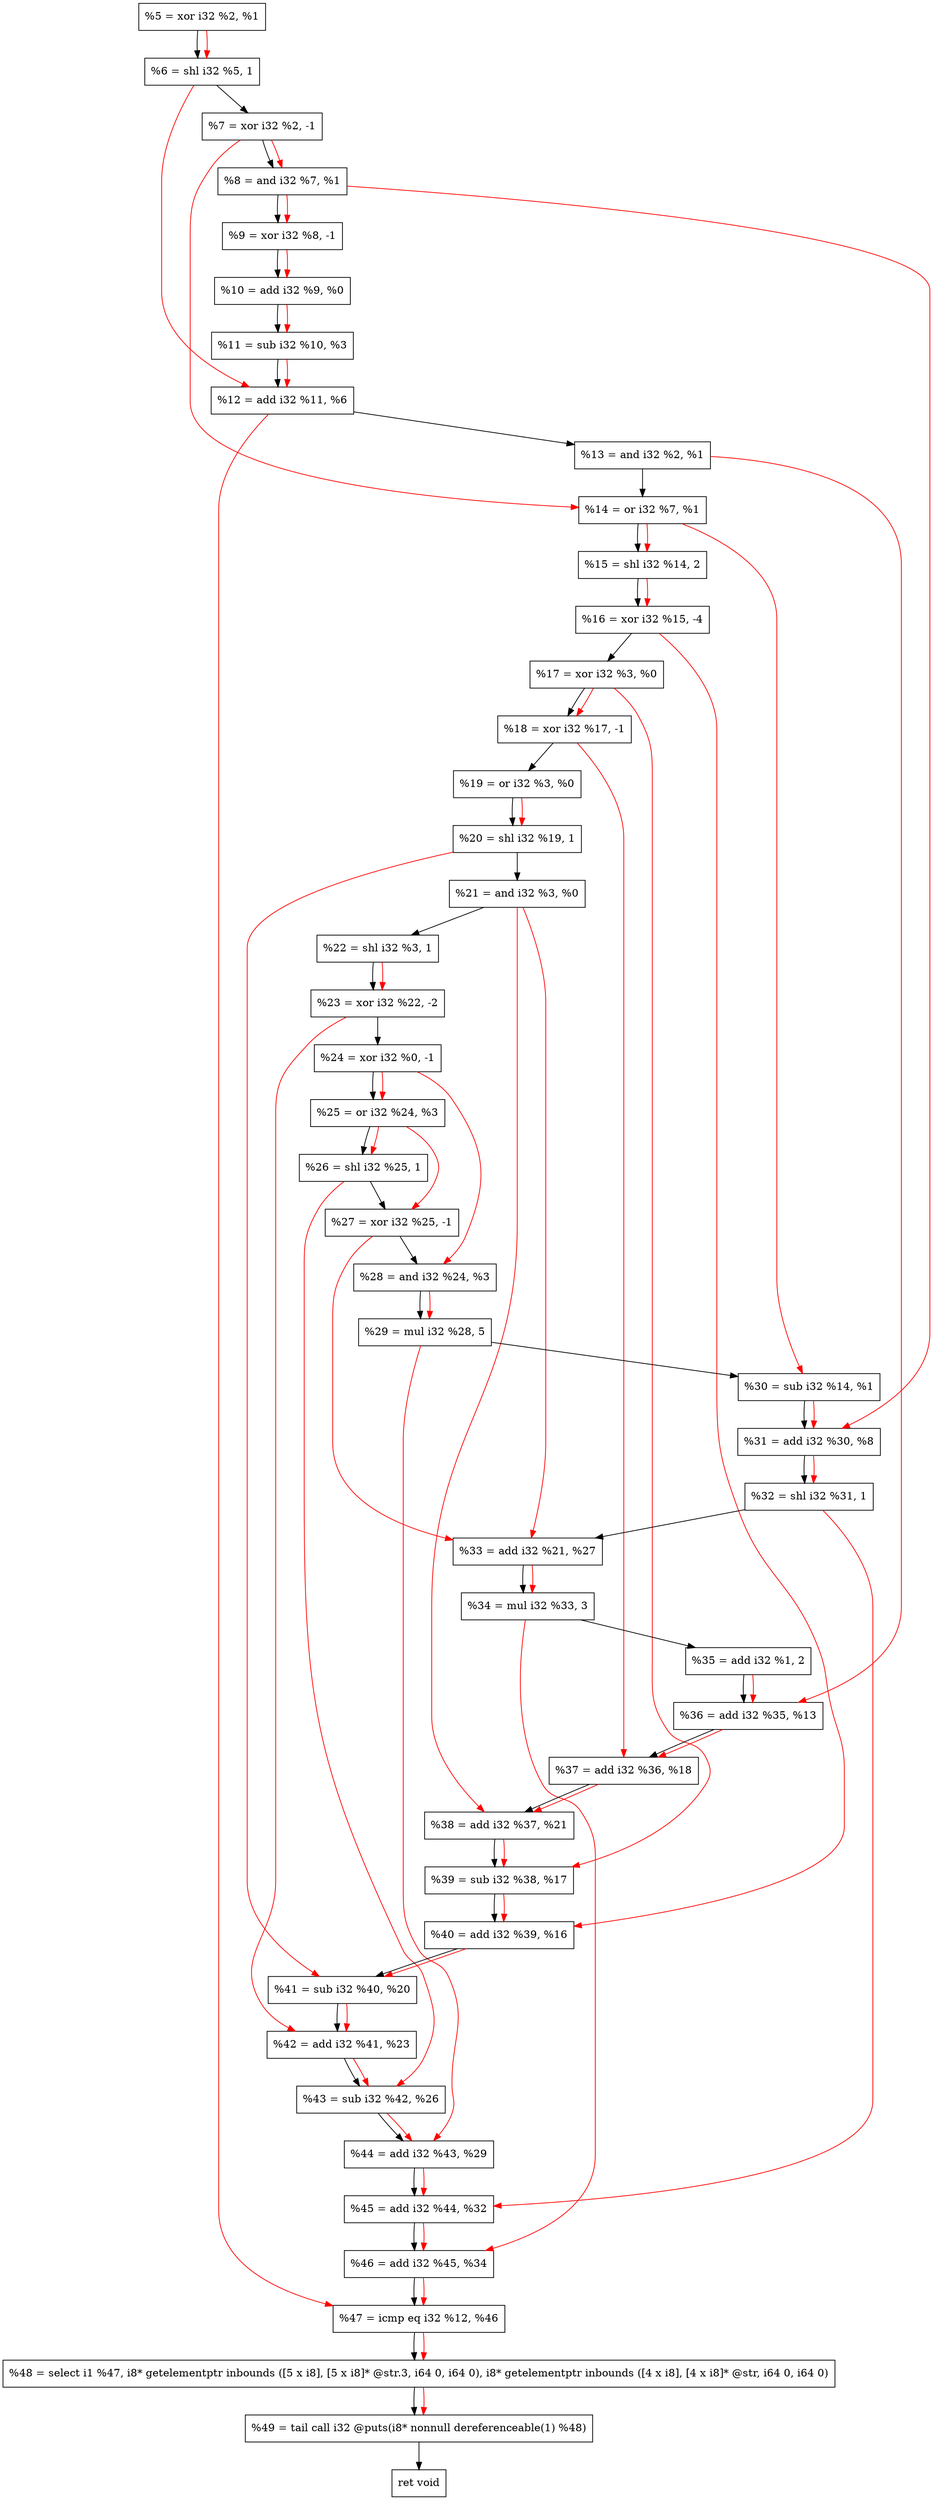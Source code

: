 digraph "DFG for'crackme' function" {
	Node0x19d9ba0[shape=record, label="  %5 = xor i32 %2, %1"];
	Node0x19da220[shape=record, label="  %6 = shl i32 %5, 1"];
	Node0x19da2c0[shape=record, label="  %7 = xor i32 %2, -1"];
	Node0x19da330[shape=record, label="  %8 = and i32 %7, %1"];
	Node0x19da3a0[shape=record, label="  %9 = xor i32 %8, -1"];
	Node0x19da410[shape=record, label="  %10 = add i32 %9, %0"];
	Node0x19da480[shape=record, label="  %11 = sub i32 %10, %3"];
	Node0x19da4f0[shape=record, label="  %12 = add i32 %11, %6"];
	Node0x19da560[shape=record, label="  %13 = and i32 %2, %1"];
	Node0x19da5d0[shape=record, label="  %14 = or i32 %7, %1"];
	Node0x19da670[shape=record, label="  %15 = shl i32 %14, 2"];
	Node0x19da710[shape=record, label="  %16 = xor i32 %15, -4"];
	Node0x19da780[shape=record, label="  %17 = xor i32 %3, %0"];
	Node0x19da7f0[shape=record, label="  %18 = xor i32 %17, -1"];
	Node0x19da860[shape=record, label="  %19 = or i32 %3, %0"];
	Node0x19da8d0[shape=record, label="  %20 = shl i32 %19, 1"];
	Node0x19da940[shape=record, label="  %21 = and i32 %3, %0"];
	Node0x19da9b0[shape=record, label="  %22 = shl i32 %3, 1"];
	Node0x19daa50[shape=record, label="  %23 = xor i32 %22, -2"];
	Node0x19daac0[shape=record, label="  %24 = xor i32 %0, -1"];
	Node0x19dab30[shape=record, label="  %25 = or i32 %24, %3"];
	Node0x19daba0[shape=record, label="  %26 = shl i32 %25, 1"];
	Node0x19dac10[shape=record, label="  %27 = xor i32 %25, -1"];
	Node0x19dac80[shape=record, label="  %28 = and i32 %24, %3"];
	Node0x19dad20[shape=record, label="  %29 = mul i32 %28, 5"];
	Node0x19dad90[shape=record, label="  %30 = sub i32 %14, %1"];
	Node0x19dae00[shape=record, label="  %31 = add i32 %30, %8"];
	Node0x19dae70[shape=record, label="  %32 = shl i32 %31, 1"];
	Node0x19db0f0[shape=record, label="  %33 = add i32 %21, %27"];
	Node0x19db190[shape=record, label="  %34 = mul i32 %33, 3"];
	Node0x19db200[shape=record, label="  %35 = add i32 %1, 2"];
	Node0x19db270[shape=record, label="  %36 = add i32 %35, %13"];
	Node0x19db2e0[shape=record, label="  %37 = add i32 %36, %18"];
	Node0x19db350[shape=record, label="  %38 = add i32 %37, %21"];
	Node0x19db3c0[shape=record, label="  %39 = sub i32 %38, %17"];
	Node0x19db430[shape=record, label="  %40 = add i32 %39, %16"];
	Node0x19db4a0[shape=record, label="  %41 = sub i32 %40, %20"];
	Node0x19db510[shape=record, label="  %42 = add i32 %41, %23"];
	Node0x19db580[shape=record, label="  %43 = sub i32 %42, %26"];
	Node0x19db5f0[shape=record, label="  %44 = add i32 %43, %29"];
	Node0x19db660[shape=record, label="  %45 = add i32 %44, %32"];
	Node0x19db6d0[shape=record, label="  %46 = add i32 %45, %34"];
	Node0x19db740[shape=record, label="  %47 = icmp eq i32 %12, %46"];
	Node0x197a268[shape=record, label="  %48 = select i1 %47, i8* getelementptr inbounds ([5 x i8], [5 x i8]* @str.3, i64 0, i64 0), i8* getelementptr inbounds ([4 x i8], [4 x i8]* @str, i64 0, i64 0)"];
	Node0x19dbbe0[shape=record, label="  %49 = tail call i32 @puts(i8* nonnull dereferenceable(1) %48)"];
	Node0x19dbc30[shape=record, label="  ret void"];
	Node0x19d9ba0 -> Node0x19da220;
	Node0x19da220 -> Node0x19da2c0;
	Node0x19da2c0 -> Node0x19da330;
	Node0x19da330 -> Node0x19da3a0;
	Node0x19da3a0 -> Node0x19da410;
	Node0x19da410 -> Node0x19da480;
	Node0x19da480 -> Node0x19da4f0;
	Node0x19da4f0 -> Node0x19da560;
	Node0x19da560 -> Node0x19da5d0;
	Node0x19da5d0 -> Node0x19da670;
	Node0x19da670 -> Node0x19da710;
	Node0x19da710 -> Node0x19da780;
	Node0x19da780 -> Node0x19da7f0;
	Node0x19da7f0 -> Node0x19da860;
	Node0x19da860 -> Node0x19da8d0;
	Node0x19da8d0 -> Node0x19da940;
	Node0x19da940 -> Node0x19da9b0;
	Node0x19da9b0 -> Node0x19daa50;
	Node0x19daa50 -> Node0x19daac0;
	Node0x19daac0 -> Node0x19dab30;
	Node0x19dab30 -> Node0x19daba0;
	Node0x19daba0 -> Node0x19dac10;
	Node0x19dac10 -> Node0x19dac80;
	Node0x19dac80 -> Node0x19dad20;
	Node0x19dad20 -> Node0x19dad90;
	Node0x19dad90 -> Node0x19dae00;
	Node0x19dae00 -> Node0x19dae70;
	Node0x19dae70 -> Node0x19db0f0;
	Node0x19db0f0 -> Node0x19db190;
	Node0x19db190 -> Node0x19db200;
	Node0x19db200 -> Node0x19db270;
	Node0x19db270 -> Node0x19db2e0;
	Node0x19db2e0 -> Node0x19db350;
	Node0x19db350 -> Node0x19db3c0;
	Node0x19db3c0 -> Node0x19db430;
	Node0x19db430 -> Node0x19db4a0;
	Node0x19db4a0 -> Node0x19db510;
	Node0x19db510 -> Node0x19db580;
	Node0x19db580 -> Node0x19db5f0;
	Node0x19db5f0 -> Node0x19db660;
	Node0x19db660 -> Node0x19db6d0;
	Node0x19db6d0 -> Node0x19db740;
	Node0x19db740 -> Node0x197a268;
	Node0x197a268 -> Node0x19dbbe0;
	Node0x19dbbe0 -> Node0x19dbc30;
edge [color=red]
	Node0x19d9ba0 -> Node0x19da220;
	Node0x19da2c0 -> Node0x19da330;
	Node0x19da330 -> Node0x19da3a0;
	Node0x19da3a0 -> Node0x19da410;
	Node0x19da410 -> Node0x19da480;
	Node0x19da480 -> Node0x19da4f0;
	Node0x19da220 -> Node0x19da4f0;
	Node0x19da2c0 -> Node0x19da5d0;
	Node0x19da5d0 -> Node0x19da670;
	Node0x19da670 -> Node0x19da710;
	Node0x19da780 -> Node0x19da7f0;
	Node0x19da860 -> Node0x19da8d0;
	Node0x19da9b0 -> Node0x19daa50;
	Node0x19daac0 -> Node0x19dab30;
	Node0x19dab30 -> Node0x19daba0;
	Node0x19dab30 -> Node0x19dac10;
	Node0x19daac0 -> Node0x19dac80;
	Node0x19dac80 -> Node0x19dad20;
	Node0x19da5d0 -> Node0x19dad90;
	Node0x19dad90 -> Node0x19dae00;
	Node0x19da330 -> Node0x19dae00;
	Node0x19dae00 -> Node0x19dae70;
	Node0x19da940 -> Node0x19db0f0;
	Node0x19dac10 -> Node0x19db0f0;
	Node0x19db0f0 -> Node0x19db190;
	Node0x19db200 -> Node0x19db270;
	Node0x19da560 -> Node0x19db270;
	Node0x19db270 -> Node0x19db2e0;
	Node0x19da7f0 -> Node0x19db2e0;
	Node0x19db2e0 -> Node0x19db350;
	Node0x19da940 -> Node0x19db350;
	Node0x19db350 -> Node0x19db3c0;
	Node0x19da780 -> Node0x19db3c0;
	Node0x19db3c0 -> Node0x19db430;
	Node0x19da710 -> Node0x19db430;
	Node0x19db430 -> Node0x19db4a0;
	Node0x19da8d0 -> Node0x19db4a0;
	Node0x19db4a0 -> Node0x19db510;
	Node0x19daa50 -> Node0x19db510;
	Node0x19db510 -> Node0x19db580;
	Node0x19daba0 -> Node0x19db580;
	Node0x19db580 -> Node0x19db5f0;
	Node0x19dad20 -> Node0x19db5f0;
	Node0x19db5f0 -> Node0x19db660;
	Node0x19dae70 -> Node0x19db660;
	Node0x19db660 -> Node0x19db6d0;
	Node0x19db190 -> Node0x19db6d0;
	Node0x19da4f0 -> Node0x19db740;
	Node0x19db6d0 -> Node0x19db740;
	Node0x19db740 -> Node0x197a268;
	Node0x197a268 -> Node0x19dbbe0;
}
